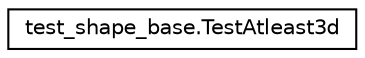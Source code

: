 digraph "Graphical Class Hierarchy"
{
 // LATEX_PDF_SIZE
  edge [fontname="Helvetica",fontsize="10",labelfontname="Helvetica",labelfontsize="10"];
  node [fontname="Helvetica",fontsize="10",shape=record];
  rankdir="LR";
  Node0 [label="test_shape_base.TestAtleast3d",height=0.2,width=0.4,color="black", fillcolor="white", style="filled",URL="$classtest__shape__base_1_1TestAtleast3d.html",tooltip=" "];
}

